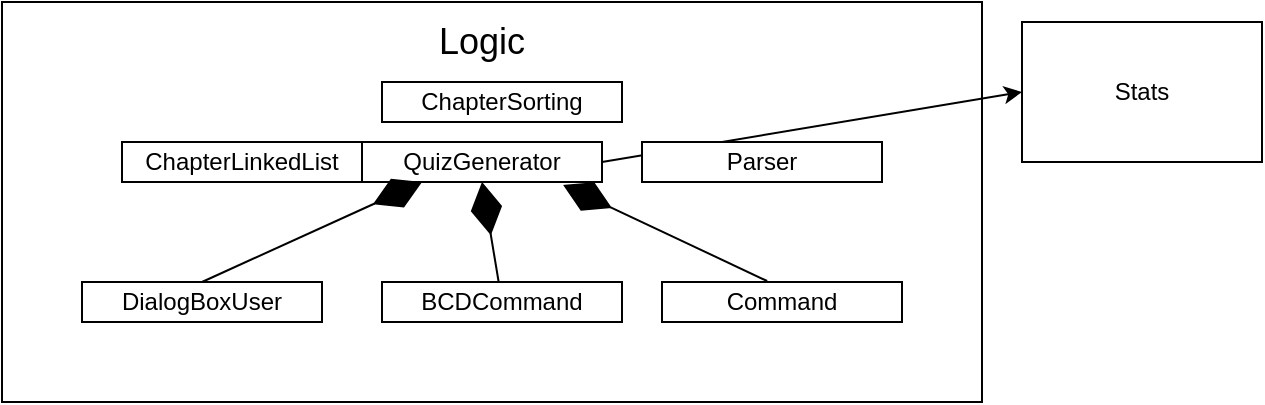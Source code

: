 <mxfile version="12.1.4" type="device" pages="1"><diagram id="U-Gr-R5qQWDVQs5OYpw0" name="Page-1"><mxGraphModel dx="693" dy="605" grid="1" gridSize="10" guides="1" tooltips="1" connect="1" arrows="1" fold="1" page="1" pageScale="1" pageWidth="850" pageHeight="1100" math="0" shadow="0"><root><mxCell id="0"/><mxCell id="1" parent="0"/><mxCell id="cdD-iGc0VENVRD6WntYr-1" value="" style="rounded=0;whiteSpace=wrap;html=1;" vertex="1" parent="1"><mxGeometry x="180" y="240" width="490" height="200" as="geometry"/></mxCell><mxCell id="cdD-iGc0VENVRD6WntYr-2" value="Stats" style="rounded=0;whiteSpace=wrap;html=1;" vertex="1" parent="1"><mxGeometry x="690" y="250" width="120" height="70" as="geometry"/></mxCell><mxCell id="cdD-iGc0VENVRD6WntYr-3" value="&lt;font style=&quot;font-size: 18px&quot;&gt;Logic&lt;/font&gt;" style="text;html=1;strokeColor=none;fillColor=none;align=center;verticalAlign=middle;whiteSpace=wrap;rounded=0;" vertex="1" parent="1"><mxGeometry x="400" y="250" width="40" height="20" as="geometry"/></mxCell><mxCell id="cdD-iGc0VENVRD6WntYr-4" value="QuizGenerator" style="rounded=0;whiteSpace=wrap;html=1;" vertex="1" parent="1"><mxGeometry x="360" y="310" width="120" height="20" as="geometry"/></mxCell><mxCell id="cdD-iGc0VENVRD6WntYr-6" value="Command" style="rounded=0;whiteSpace=wrap;html=1;" vertex="1" parent="1"><mxGeometry x="510" y="380" width="120" height="20" as="geometry"/></mxCell><mxCell id="cdD-iGc0VENVRD6WntYr-8" value="BCDCommand" style="rounded=0;whiteSpace=wrap;html=1;" vertex="1" parent="1"><mxGeometry x="370" y="380" width="120" height="20" as="geometry"/></mxCell><mxCell id="cdD-iGc0VENVRD6WntYr-9" value="DialogBoxUser" style="rounded=0;whiteSpace=wrap;html=1;" vertex="1" parent="1"><mxGeometry x="220" y="380" width="120" height="20" as="geometry"/></mxCell><mxCell id="cdD-iGc0VENVRD6WntYr-12" value="" style="endArrow=diamondThin;endFill=1;endSize=24;html=1;entryX=0.25;entryY=1;entryDx=0;entryDy=0;exitX=0.5;exitY=0;exitDx=0;exitDy=0;" edge="1" parent="1" source="cdD-iGc0VENVRD6WntYr-9" target="cdD-iGc0VENVRD6WntYr-4"><mxGeometry width="160" relative="1" as="geometry"><mxPoint x="220" y="360" as="sourcePoint"/><mxPoint x="380" y="360" as="targetPoint"/></mxGeometry></mxCell><mxCell id="cdD-iGc0VENVRD6WntYr-13" value="" style="endArrow=diamondThin;endFill=1;endSize=24;html=1;entryX=0.5;entryY=1;entryDx=0;entryDy=0;" edge="1" parent="1" source="cdD-iGc0VENVRD6WntYr-8" target="cdD-iGc0VENVRD6WntYr-4"><mxGeometry width="160" relative="1" as="geometry"><mxPoint x="290" y="390" as="sourcePoint"/><mxPoint x="400" y="340" as="targetPoint"/></mxGeometry></mxCell><mxCell id="cdD-iGc0VENVRD6WntYr-14" value="" style="endArrow=diamondThin;endFill=1;endSize=24;html=1;entryX=0.838;entryY=1.075;entryDx=0;entryDy=0;entryPerimeter=0;exitX=0.438;exitY=-0.025;exitDx=0;exitDy=0;exitPerimeter=0;" edge="1" parent="1" source="cdD-iGc0VENVRD6WntYr-6" target="cdD-iGc0VENVRD6WntYr-4"><mxGeometry width="160" relative="1" as="geometry"><mxPoint x="438.333" y="390" as="sourcePoint"/><mxPoint x="430" y="340" as="targetPoint"/></mxGeometry></mxCell><mxCell id="cdD-iGc0VENVRD6WntYr-15" value="" style="endArrow=classic;html=1;entryX=0;entryY=0.5;entryDx=0;entryDy=0;exitX=1;exitY=0.5;exitDx=0;exitDy=0;" edge="1" parent="1" source="cdD-iGc0VENVRD6WntYr-4" target="cdD-iGc0VENVRD6WntYr-2"><mxGeometry width="50" height="50" relative="1" as="geometry"><mxPoint x="180" y="660" as="sourcePoint"/><mxPoint x="230" y="610" as="targetPoint"/></mxGeometry></mxCell><mxCell id="cdD-iGc0VENVRD6WntYr-17" value="Parser" style="rounded=0;whiteSpace=wrap;html=1;" vertex="1" parent="1"><mxGeometry x="500" y="310" width="120" height="20" as="geometry"/></mxCell><mxCell id="cdD-iGc0VENVRD6WntYr-18" value="ChapterSorting" style="rounded=0;whiteSpace=wrap;html=1;" vertex="1" parent="1"><mxGeometry x="370" y="280" width="120" height="20" as="geometry"/></mxCell><mxCell id="cdD-iGc0VENVRD6WntYr-19" value="ChapterLinkedList" style="rounded=0;whiteSpace=wrap;html=1;" vertex="1" parent="1"><mxGeometry x="240" y="310" width="120" height="20" as="geometry"/></mxCell></root></mxGraphModel></diagram></mxfile>